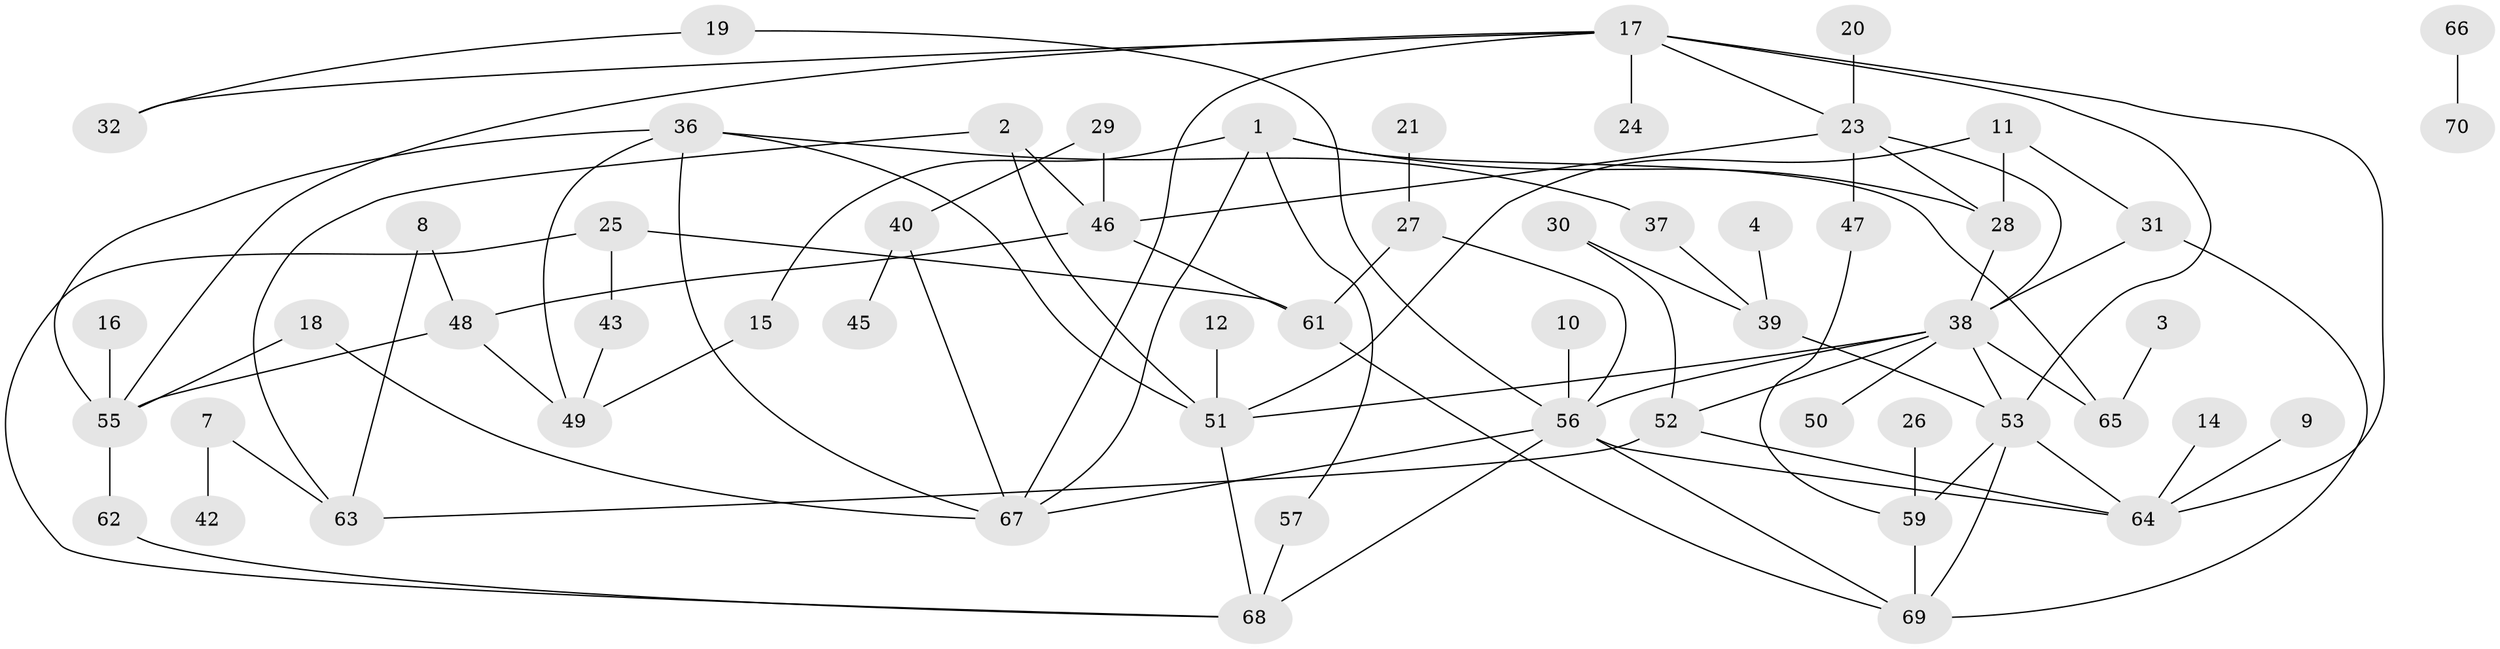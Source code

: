 // original degree distribution, {2: 0.22857142857142856, 1: 0.2642857142857143, 3: 0.2357142857142857, 5: 0.05714285714285714, 0: 0.07142857142857142, 4: 0.12142857142857143, 6: 0.02142857142857143}
// Generated by graph-tools (version 1.1) at 2025/49/03/09/25 03:49:03]
// undirected, 58 vertices, 90 edges
graph export_dot {
graph [start="1"]
  node [color=gray90,style=filled];
  1;
  2;
  3;
  4;
  7;
  8;
  9;
  10;
  11;
  12;
  14;
  15;
  16;
  17;
  18;
  19;
  20;
  21;
  23;
  24;
  25;
  26;
  27;
  28;
  29;
  30;
  31;
  32;
  36;
  37;
  38;
  39;
  40;
  42;
  43;
  45;
  46;
  47;
  48;
  49;
  50;
  51;
  52;
  53;
  55;
  56;
  57;
  59;
  61;
  62;
  63;
  64;
  65;
  66;
  67;
  68;
  69;
  70;
  1 -- 15 [weight=1.0];
  1 -- 28 [weight=1.0];
  1 -- 57 [weight=1.0];
  1 -- 65 [weight=1.0];
  1 -- 67 [weight=1.0];
  2 -- 46 [weight=1.0];
  2 -- 51 [weight=1.0];
  2 -- 63 [weight=1.0];
  3 -- 65 [weight=1.0];
  4 -- 39 [weight=1.0];
  7 -- 42 [weight=1.0];
  7 -- 63 [weight=1.0];
  8 -- 48 [weight=1.0];
  8 -- 63 [weight=1.0];
  9 -- 64 [weight=1.0];
  10 -- 56 [weight=1.0];
  11 -- 28 [weight=1.0];
  11 -- 31 [weight=1.0];
  11 -- 51 [weight=1.0];
  12 -- 51 [weight=1.0];
  14 -- 64 [weight=1.0];
  15 -- 49 [weight=1.0];
  16 -- 55 [weight=1.0];
  17 -- 23 [weight=1.0];
  17 -- 24 [weight=1.0];
  17 -- 32 [weight=1.0];
  17 -- 53 [weight=1.0];
  17 -- 55 [weight=1.0];
  17 -- 64 [weight=1.0];
  17 -- 67 [weight=1.0];
  18 -- 55 [weight=1.0];
  18 -- 67 [weight=1.0];
  19 -- 32 [weight=1.0];
  19 -- 56 [weight=1.0];
  20 -- 23 [weight=1.0];
  21 -- 27 [weight=1.0];
  23 -- 28 [weight=1.0];
  23 -- 38 [weight=1.0];
  23 -- 46 [weight=1.0];
  23 -- 47 [weight=1.0];
  25 -- 43 [weight=1.0];
  25 -- 61 [weight=1.0];
  25 -- 68 [weight=1.0];
  26 -- 59 [weight=1.0];
  27 -- 56 [weight=1.0];
  27 -- 61 [weight=1.0];
  28 -- 38 [weight=1.0];
  29 -- 40 [weight=1.0];
  29 -- 46 [weight=1.0];
  30 -- 39 [weight=1.0];
  30 -- 52 [weight=1.0];
  31 -- 38 [weight=1.0];
  31 -- 69 [weight=1.0];
  36 -- 37 [weight=1.0];
  36 -- 49 [weight=1.0];
  36 -- 51 [weight=1.0];
  36 -- 55 [weight=1.0];
  36 -- 67 [weight=1.0];
  37 -- 39 [weight=1.0];
  38 -- 50 [weight=1.0];
  38 -- 51 [weight=1.0];
  38 -- 52 [weight=1.0];
  38 -- 53 [weight=1.0];
  38 -- 56 [weight=1.0];
  38 -- 65 [weight=1.0];
  39 -- 53 [weight=1.0];
  40 -- 45 [weight=1.0];
  40 -- 67 [weight=1.0];
  43 -- 49 [weight=1.0];
  46 -- 48 [weight=1.0];
  46 -- 61 [weight=2.0];
  47 -- 59 [weight=1.0];
  48 -- 49 [weight=1.0];
  48 -- 55 [weight=1.0];
  51 -- 68 [weight=1.0];
  52 -- 63 [weight=1.0];
  52 -- 64 [weight=1.0];
  53 -- 59 [weight=1.0];
  53 -- 64 [weight=1.0];
  53 -- 69 [weight=1.0];
  55 -- 62 [weight=1.0];
  56 -- 64 [weight=1.0];
  56 -- 67 [weight=1.0];
  56 -- 68 [weight=1.0];
  56 -- 69 [weight=1.0];
  57 -- 68 [weight=2.0];
  59 -- 69 [weight=1.0];
  61 -- 69 [weight=1.0];
  62 -- 68 [weight=1.0];
  66 -- 70 [weight=1.0];
}
